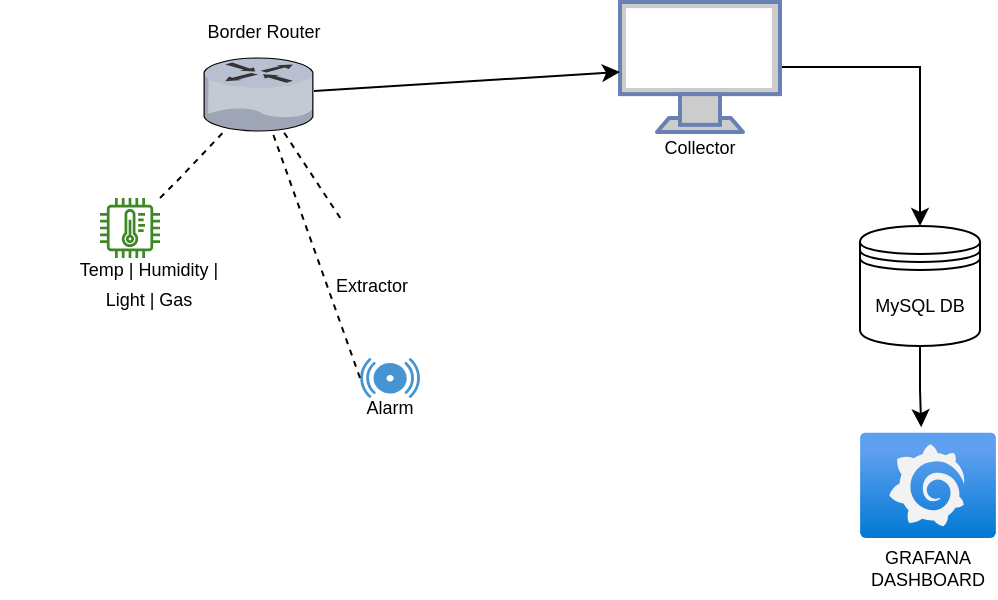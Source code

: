 <mxfile version="20.8.13" type="device"><diagram name="Page-1" id="yGqWQ0uvUmtK1d5vvKpr"><mxGraphModel dx="1035" dy="541" grid="1" gridSize="10" guides="1" tooltips="1" connect="1" arrows="1" fold="1" page="1" pageScale="1" pageWidth="850" pageHeight="1100" math="0" shadow="0"><root><mxCell id="0"/><mxCell id="1" parent="0"/><mxCell id="7OzxXq9Rqul1JfWFFsNQ-2" value="" style="shape=image;html=1;verticalAlign=top;verticalLabelPosition=bottom;labelBackgroundColor=#ffffff;imageAspect=0;aspect=fixed;image=https://cdn3.iconfinder.com/data/icons/essential-pack/32/37-House-128.png" vertex="1" parent="1"><mxGeometry x="230" y="90" width="240" height="240" as="geometry"/></mxCell><mxCell id="7OzxXq9Rqul1JfWFFsNQ-3" value="" style="sketch=0;outlineConnect=0;fontColor=#232F3E;gradientColor=none;fillColor=#3F8624;strokeColor=none;dashed=0;verticalLabelPosition=bottom;verticalAlign=top;align=center;html=1;fontSize=12;fontStyle=0;aspect=fixed;pointerEvents=1;shape=mxgraph.aws4.iot_thing_temperature_sensor;" vertex="1" parent="1"><mxGeometry x="280" y="160" width="30" height="30" as="geometry"/></mxCell><mxCell id="7OzxXq9Rqul1JfWFFsNQ-4" value="&lt;font style=&quot;font-size: 9px;&quot;&gt;Temp | Humidity | Light | Gas&lt;/font&gt;" style="text;html=1;strokeColor=none;fillColor=none;align=center;verticalAlign=middle;whiteSpace=wrap;rounded=0;" vertex="1" parent="1"><mxGeometry x="262" y="187" width="85" height="30" as="geometry"/></mxCell><mxCell id="7OzxXq9Rqul1JfWFFsNQ-5" value="" style="shape=image;html=1;verticalAlign=top;verticalLabelPosition=bottom;labelBackgroundColor=#ffffff;imageAspect=0;aspect=fixed;image=https://cdn1.iconfinder.com/data/icons/bootstrap-vol-2/16/fan-128.png;fontSize=9;" vertex="1" parent="1"><mxGeometry x="395" y="170" width="30" height="30" as="geometry"/></mxCell><mxCell id="7OzxXq9Rqul1JfWFFsNQ-6" value="Extractor" style="text;html=1;strokeColor=none;fillColor=none;align=center;verticalAlign=middle;whiteSpace=wrap;rounded=0;fontSize=9;" vertex="1" parent="1"><mxGeometry x="392" y="194" width="48" height="20" as="geometry"/></mxCell><mxCell id="7OzxXq9Rqul1JfWFFsNQ-7" value="" style="shadow=0;dashed=0;html=1;strokeColor=none;fillColor=#4495D1;labelPosition=center;verticalLabelPosition=bottom;verticalAlign=top;align=center;outlineConnect=0;shape=mxgraph.veeam.2d.alarm;fontSize=9;" vertex="1" parent="1"><mxGeometry x="410" y="240" width="30" height="20" as="geometry"/></mxCell><mxCell id="7OzxXq9Rqul1JfWFFsNQ-8" value="Alarm" style="text;html=1;strokeColor=none;fillColor=none;align=center;verticalAlign=middle;whiteSpace=wrap;rounded=0;fontSize=9;" vertex="1" parent="1"><mxGeometry x="395" y="250" width="60" height="30" as="geometry"/></mxCell><mxCell id="7OzxXq9Rqul1JfWFFsNQ-9" value="" style="verticalLabelPosition=bottom;sketch=0;aspect=fixed;html=1;verticalAlign=top;strokeColor=none;align=center;outlineConnect=0;shape=mxgraph.citrix.router;fontSize=9;" vertex="1" parent="1"><mxGeometry x="332" y="90" width="55" height="36.5" as="geometry"/></mxCell><mxCell id="7OzxXq9Rqul1JfWFFsNQ-10" value="" style="endArrow=none;dashed=1;html=1;rounded=0;fontSize=9;" edge="1" parent="1" target="7OzxXq9Rqul1JfWFFsNQ-9"><mxGeometry width="50" height="50" relative="1" as="geometry"><mxPoint x="310" y="160" as="sourcePoint"/><mxPoint x="340" y="130" as="targetPoint"/><Array as="points"><mxPoint x="320" y="150"/></Array></mxGeometry></mxCell><mxCell id="7OzxXq9Rqul1JfWFFsNQ-12" value="" style="endArrow=none;dashed=1;html=1;rounded=0;fontSize=9;exitX=0.25;exitY=0;exitDx=0;exitDy=0;" edge="1" parent="1" source="7OzxXq9Rqul1JfWFFsNQ-8" target="7OzxXq9Rqul1JfWFFsNQ-9"><mxGeometry width="50" height="50" relative="1" as="geometry"><mxPoint x="390" y="290" as="sourcePoint"/><mxPoint x="440" y="240" as="targetPoint"/></mxGeometry></mxCell><mxCell id="7OzxXq9Rqul1JfWFFsNQ-13" value="" style="endArrow=none;dashed=1;html=1;rounded=0;fontSize=9;" edge="1" parent="1" source="7OzxXq9Rqul1JfWFFsNQ-5" target="7OzxXq9Rqul1JfWFFsNQ-9"><mxGeometry width="50" height="50" relative="1" as="geometry"><mxPoint x="390" y="290" as="sourcePoint"/><mxPoint x="440" y="240" as="targetPoint"/></mxGeometry></mxCell><mxCell id="7OzxXq9Rqul1JfWFFsNQ-18" style="edgeStyle=orthogonalEdgeStyle;rounded=0;orthogonalLoop=1;jettySize=auto;html=1;entryX=0.5;entryY=0;entryDx=0;entryDy=0;fontSize=9;" edge="1" parent="1" source="7OzxXq9Rqul1JfWFFsNQ-15" target="7OzxXq9Rqul1JfWFFsNQ-17"><mxGeometry relative="1" as="geometry"/></mxCell><mxCell id="7OzxXq9Rqul1JfWFFsNQ-15" value="" style="fontColor=#0066CC;verticalAlign=top;verticalLabelPosition=bottom;labelPosition=center;align=center;html=1;outlineConnect=0;fillColor=#CCCCCC;strokeColor=#6881B3;gradientColor=none;gradientDirection=north;strokeWidth=2;shape=mxgraph.networks.monitor;fontSize=9;" vertex="1" parent="1"><mxGeometry x="540" y="62" width="80" height="65" as="geometry"/></mxCell><mxCell id="7OzxXq9Rqul1JfWFFsNQ-16" value="Collector" style="text;html=1;strokeColor=none;fillColor=none;align=center;verticalAlign=middle;whiteSpace=wrap;rounded=0;fontSize=9;" vertex="1" parent="1"><mxGeometry x="550" y="120" width="60" height="30" as="geometry"/></mxCell><mxCell id="7OzxXq9Rqul1JfWFFsNQ-20" style="edgeStyle=orthogonalEdgeStyle;rounded=0;orthogonalLoop=1;jettySize=auto;html=1;entryX=0.45;entryY=-0.049;entryDx=0;entryDy=0;entryPerimeter=0;fontSize=9;" edge="1" parent="1" source="7OzxXq9Rqul1JfWFFsNQ-17" target="7OzxXq9Rqul1JfWFFsNQ-19"><mxGeometry relative="1" as="geometry"/></mxCell><mxCell id="7OzxXq9Rqul1JfWFFsNQ-17" value="MySQL DB" style="shape=datastore;whiteSpace=wrap;html=1;fontSize=9;" vertex="1" parent="1"><mxGeometry x="660" y="174" width="60" height="60" as="geometry"/></mxCell><mxCell id="7OzxXq9Rqul1JfWFFsNQ-19" value="" style="aspect=fixed;html=1;points=[];align=center;image;fontSize=12;image=img/lib/azure2/other/Grafana.svg;" vertex="1" parent="1"><mxGeometry x="660" y="277.2" width="68" height="52.8" as="geometry"/></mxCell><mxCell id="7OzxXq9Rqul1JfWFFsNQ-22" value="" style="endArrow=classic;html=1;rounded=0;fontSize=9;" edge="1" parent="1" source="7OzxXq9Rqul1JfWFFsNQ-9" target="7OzxXq9Rqul1JfWFFsNQ-15"><mxGeometry width="50" height="50" relative="1" as="geometry"><mxPoint x="390" y="290" as="sourcePoint"/><mxPoint x="440" y="240" as="targetPoint"/></mxGeometry></mxCell><mxCell id="7OzxXq9Rqul1JfWFFsNQ-23" value="Border Router" style="text;html=1;strokeColor=none;fillColor=none;align=center;verticalAlign=middle;whiteSpace=wrap;rounded=0;fontSize=9;" vertex="1" parent="1"><mxGeometry x="332" y="62" width="60" height="30" as="geometry"/></mxCell><mxCell id="7OzxXq9Rqul1JfWFFsNQ-24" value="GRAFANA DASHBOARD" style="text;html=1;strokeColor=none;fillColor=none;align=center;verticalAlign=middle;whiteSpace=wrap;rounded=0;fontSize=9;" vertex="1" parent="1"><mxGeometry x="664" y="330" width="60" height="30" as="geometry"/></mxCell></root></mxGraphModel></diagram></mxfile>